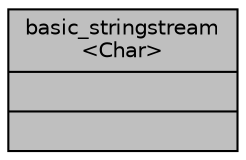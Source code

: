 digraph "basic_stringstream&lt;Char&gt;"
{
 // INTERACTIVE_SVG=YES
  bgcolor="transparent";
  edge [fontname="Helvetica",fontsize="10",labelfontname="Helvetica",labelfontsize="10"];
  node [fontname="Helvetica",fontsize="10",shape=record];
  Node1 [label="{basic_stringstream\l\<Char\>\n||}",height=0.2,width=0.4,color="black", fillcolor="grey75", style="filled", fontcolor="black"];
}
